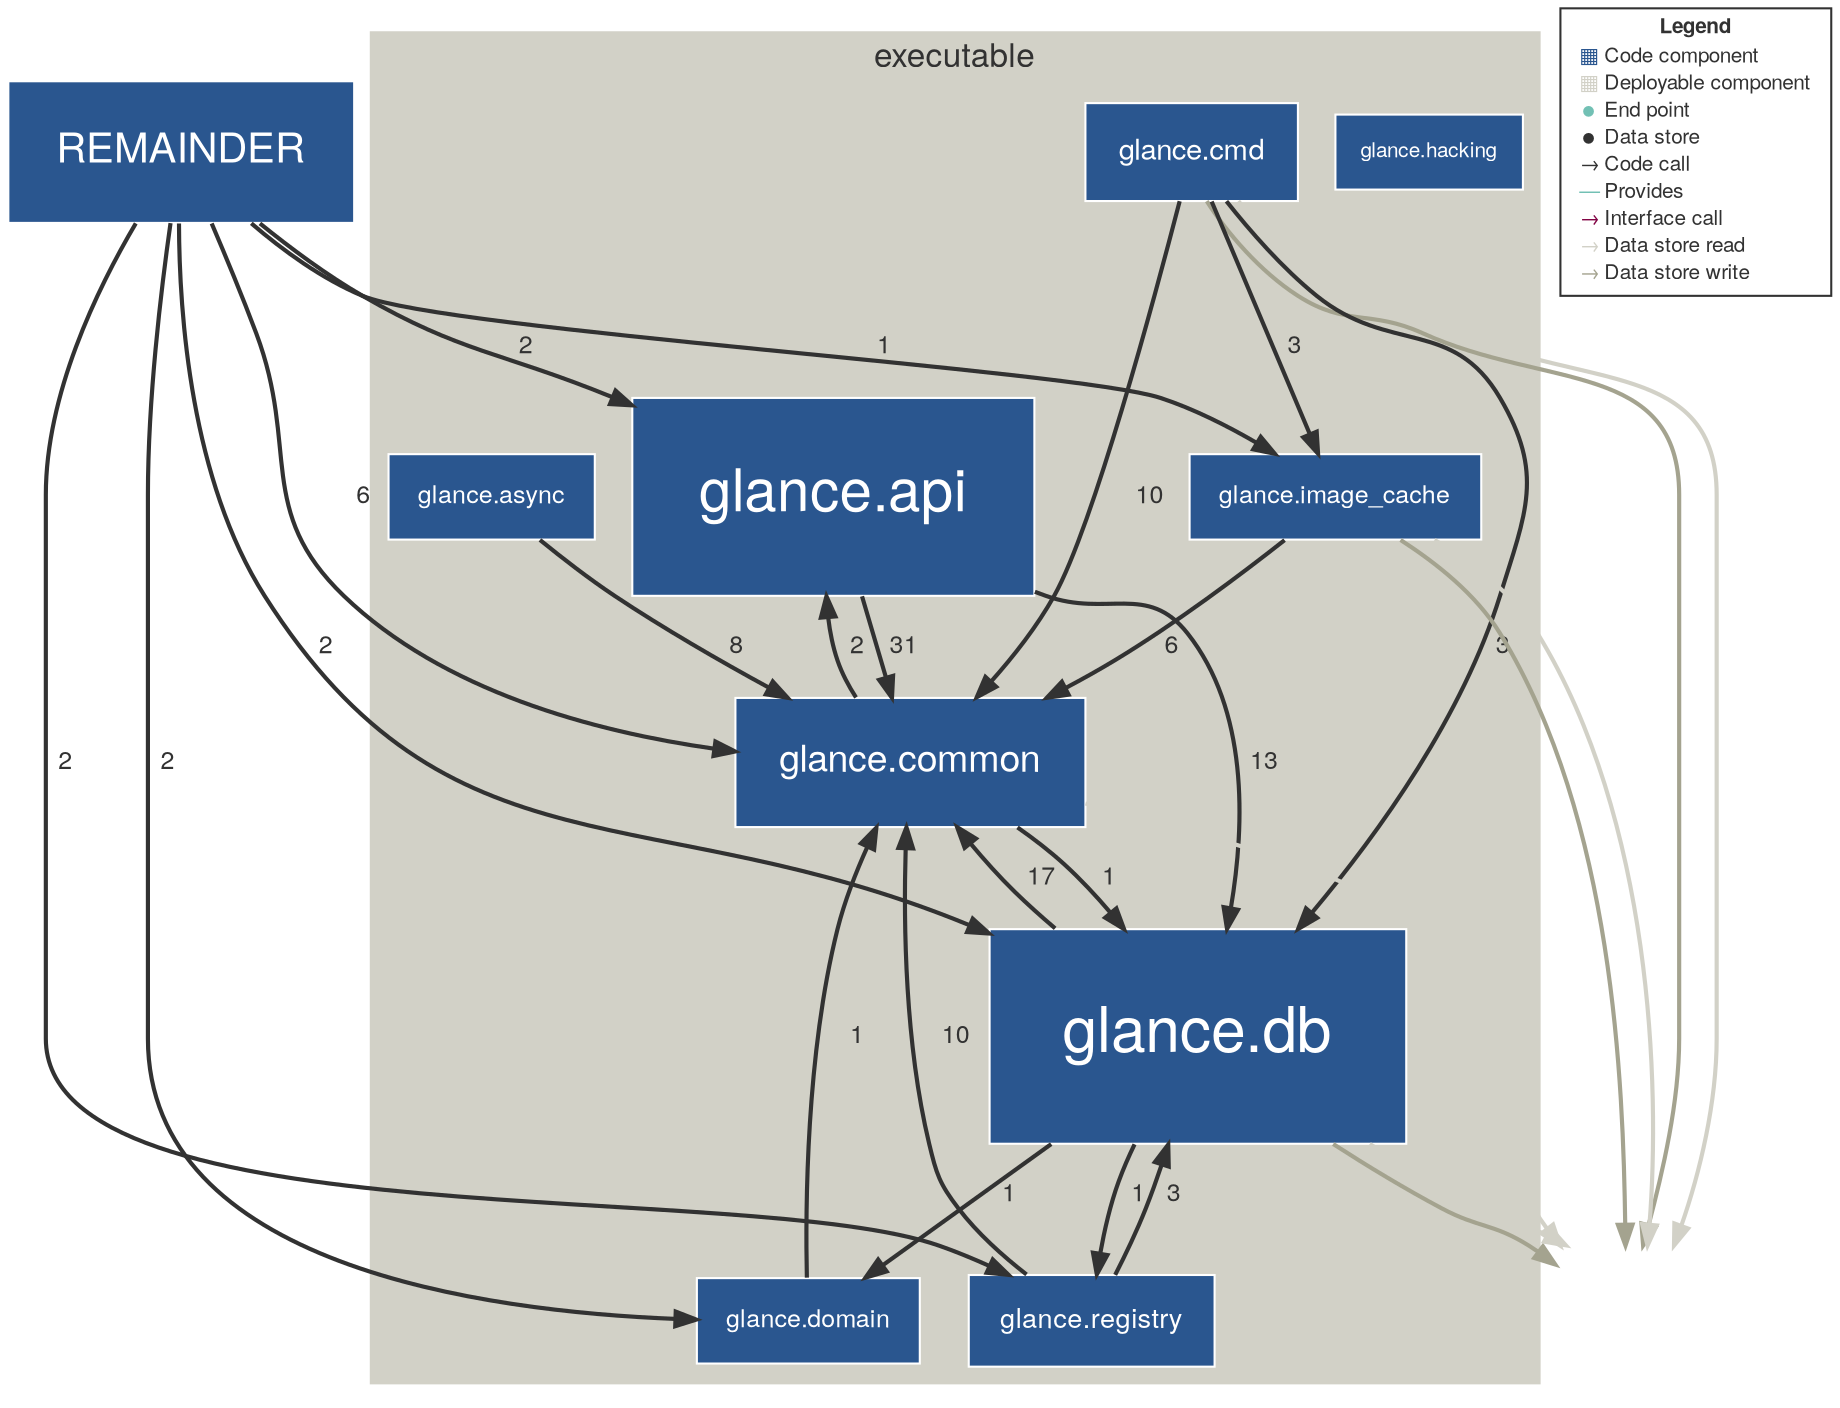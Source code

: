 digraph "Graph" {
compound=true
rankdir=TD
"REMAINDER@NOT_DEPLOYED" [ shape="box" style="filled" fillcolor="#2A568F" penwidth="1" color="#FFFFFF" fontname="Helvetica Neue" fontcolor="#FFFFFF" fontsize="20" margin="0.32" label="REMAINDER" ]
"2d3aa6bd-10d6-4e2d-ad43-be2a24e1e22e@NOT_DEPLOYED" [ shape="box" penwidth="0" fontname="Helvetica Neue" fontcolor="#323232" fontsize="16" image="icon-datastore.png" width="1.000" height="1.000" fixedsize="true" label="" ]
subgraph "cluster-glance" {
style="filled"
color="#D2D1C7"
fontname="Helvetica Neue"
fontsize="16"
fontcolor="#323232"
label="executable"
"glance.api@glance" [ shape="box" style="filled" fillcolor="#2A568F" penwidth="1" color="#FFFFFF" fontname="Helvetica Neue" fontcolor="#FFFFFF" fontsize="28" margin="0.448" label="glance.api" ]
"glance.hacking@glance" [ shape="box" style="filled" fillcolor="#2A568F" penwidth="1" color="#FFFFFF" fontname="Helvetica Neue" fontcolor="#FFFFFF" fontsize="10" margin="0.16" label="glance.hacking" ]
"glance.cmd@glance" [ shape="box" style="filled" fillcolor="#2A568F" penwidth="1" color="#FFFFFF" fontname="Helvetica Neue" fontcolor="#FFFFFF" fontsize="14" margin="0.224" label="glance.cmd" ]
"glance.common@glance" [ shape="box" style="filled" fillcolor="#2A568F" penwidth="1" color="#FFFFFF" fontname="Helvetica Neue" fontcolor="#FFFFFF" fontsize="18" margin="0.28800000000000003" label="glance.common" ]
"glance.db@glance" [ shape="box" style="filled" fillcolor="#2A568F" penwidth="1" color="#FFFFFF" fontname="Helvetica Neue" fontcolor="#FFFFFF" fontsize="30" margin="0.48" label="glance.db" ]
"glance.image_cache@glance" [ shape="box" style="filled" fillcolor="#2A568F" penwidth="1" color="#FFFFFF" fontname="Helvetica Neue" fontcolor="#FFFFFF" fontsize="12" margin="0.192" label="glance.image_cache" ]
"glance.domain@glance" [ shape="box" style="filled" fillcolor="#2A568F" penwidth="1" color="#FFFFFF" fontname="Helvetica Neue" fontcolor="#FFFFFF" fontsize="12" margin="0.192" label="glance.domain" ]
"glance.async@glance" [ shape="box" style="filled" fillcolor="#2A568F" penwidth="1" color="#FFFFFF" fontname="Helvetica Neue" fontcolor="#FFFFFF" fontsize="12" margin="0.192" label="glance.async" ]
"glance.registry@glance" [ shape="box" style="filled" fillcolor="#2A568F" penwidth="1" color="#FFFFFF" fontname="Helvetica Neue" fontcolor="#FFFFFF" fontsize="13" margin="0.20800000000000002" label="glance.registry" ]
}
"REMAINDER@NOT_DEPLOYED" -> "glance.api@glance" [ penwidth="2" color="#323232" fontcolor="#323232" fontname="Helvetica Neue" fontsize="12" label="  2" ]
"REMAINDER@NOT_DEPLOYED" -> "glance.common@glance" [ penwidth="2" color="#323232" fontcolor="#323232" fontname="Helvetica Neue" fontsize="12" label="  6" ]
"REMAINDER@NOT_DEPLOYED" -> "glance.db@glance" [ penwidth="2" color="#323232" fontcolor="#323232" fontname="Helvetica Neue" fontsize="12" label="  2" ]
"REMAINDER@NOT_DEPLOYED" -> "glance.image_cache@glance" [ penwidth="2" color="#323232" fontcolor="#323232" fontname="Helvetica Neue" fontsize="12" label="  1" ]
"REMAINDER@NOT_DEPLOYED" -> "glance.domain@glance" [ penwidth="2" color="#323232" fontcolor="#323232" fontname="Helvetica Neue" fontsize="12" label="  2" ]
"REMAINDER@NOT_DEPLOYED" -> "glance.registry@glance" [ penwidth="2" color="#323232" fontcolor="#323232" fontname="Helvetica Neue" fontsize="12" label="  2" ]
"glance.api@glance" -> "glance.common@glance" [ penwidth="2" color="#323232" fontcolor="#323232" fontname="Helvetica Neue" fontsize="12" label="  31" ]
"glance.api@glance" -> "glance.db@glance" [ penwidth="2" color="#323232" fontcolor="#323232" fontname="Helvetica Neue" fontsize="12" label="  13" ]
"glance.cmd@glance" -> "2d3aa6bd-10d6-4e2d-ad43-be2a24e1e22e@NOT_DEPLOYED" [ penwidth="2" color="#A4A38F" fontcolor="#A4A38F" fontname="Helvetica Neue" fontsize="12" label="" ]
"glance.cmd@glance" -> "2d3aa6bd-10d6-4e2d-ad43-be2a24e1e22e@NOT_DEPLOYED" [ penwidth="2" color="#D2D1C7" fontcolor="#D2D1C7" fontname="Helvetica Neue" fontsize="12" label="" ]
"glance.cmd@glance" -> "glance.common@glance" [ penwidth="2" color="#323232" fontcolor="#323232" fontname="Helvetica Neue" fontsize="12" label="  10" ]
"glance.cmd@glance" -> "glance.db@glance" [ penwidth="2" color="#323232" fontcolor="#323232" fontname="Helvetica Neue" fontsize="12" label="  3" ]
"glance.cmd@glance" -> "glance.image_cache@glance" [ penwidth="2" color="#323232" fontcolor="#323232" fontname="Helvetica Neue" fontsize="12" label="  3" ]
"glance.common@glance" -> "2d3aa6bd-10d6-4e2d-ad43-be2a24e1e22e@NOT_DEPLOYED" [ penwidth="2" color="#D2D1C7" fontcolor="#D2D1C7" fontname="Helvetica Neue" fontsize="12" label="" ]
"glance.common@glance" -> "glance.api@glance" [ penwidth="2" color="#323232" fontcolor="#323232" fontname="Helvetica Neue" fontsize="12" label="  2" ]
"glance.common@glance" -> "glance.db@glance" [ penwidth="2" color="#323232" fontcolor="#323232" fontname="Helvetica Neue" fontsize="12" label="  1" ]
"glance.db@glance" -> "2d3aa6bd-10d6-4e2d-ad43-be2a24e1e22e@NOT_DEPLOYED" [ penwidth="2" color="#A4A38F" fontcolor="#A4A38F" fontname="Helvetica Neue" fontsize="12" label="" ]
"glance.db@glance" -> "2d3aa6bd-10d6-4e2d-ad43-be2a24e1e22e@NOT_DEPLOYED" [ penwidth="2" color="#D2D1C7" fontcolor="#D2D1C7" fontname="Helvetica Neue" fontsize="12" label="" ]
"glance.db@glance" -> "glance.common@glance" [ penwidth="2" color="#323232" fontcolor="#323232" fontname="Helvetica Neue" fontsize="12" label="  17" ]
"glance.db@glance" -> "glance.domain@glance" [ penwidth="2" color="#323232" fontcolor="#323232" fontname="Helvetica Neue" fontsize="12" label="  1" ]
"glance.db@glance" -> "glance.registry@glance" [ penwidth="2" color="#323232" fontcolor="#323232" fontname="Helvetica Neue" fontsize="12" label="  1" ]
"glance.image_cache@glance" -> "2d3aa6bd-10d6-4e2d-ad43-be2a24e1e22e@NOT_DEPLOYED" [ penwidth="2" color="#A4A38F" fontcolor="#A4A38F" fontname="Helvetica Neue" fontsize="12" label="" ]
"glance.image_cache@glance" -> "2d3aa6bd-10d6-4e2d-ad43-be2a24e1e22e@NOT_DEPLOYED" [ penwidth="2" color="#D2D1C7" fontcolor="#D2D1C7" fontname="Helvetica Neue" fontsize="12" label="" ]
"glance.image_cache@glance" -> "glance.common@glance" [ penwidth="2" color="#323232" fontcolor="#323232" fontname="Helvetica Neue" fontsize="12" label="  6" ]
"glance.domain@glance" -> "glance.common@glance" [ penwidth="2" color="#323232" fontcolor="#323232" fontname="Helvetica Neue" fontsize="12" label="  1" ]
"glance.async@glance" -> "glance.common@glance" [ penwidth="2" color="#323232" fontcolor="#323232" fontname="Helvetica Neue" fontsize="12" label="  8" ]
"glance.registry@glance" -> "glance.common@glance" [ penwidth="2" color="#323232" fontcolor="#323232" fontname="Helvetica Neue" fontsize="12" label="  10" ]
"glance.registry@glance" -> "glance.db@glance" [ penwidth="2" color="#323232" fontcolor="#323232" fontname="Helvetica Neue" fontsize="12" label="  3" ]
"LEGEND" [ shape="box" style="filled" fillcolor="#FFFFFF" penwidth="1" color="#323232" fontname="Helvetica Neue" fontcolor="#323232" fontsize="10" label=<<TABLE BORDER="0" CELLPADDING="1" CELLSPACING="0">
<TR><TD COLSPAN="2"><B>Legend</B></TD></TR>
<TR><TD><FONT COLOR="#2A568F">&#9638;</FONT></TD><TD ALIGN="left">Code component</TD></TR>
<TR><TD><FONT COLOR="#D2D1C7">&#9638;</FONT></TD><TD ALIGN="left">Deployable component</TD></TR>
<TR><TD><FONT COLOR="#72C0B4">&#9679;</FONT></TD><TD ALIGN="left">End point</TD></TR>
<TR><TD><FONT COLOR="#323232">&#9679;</FONT></TD><TD ALIGN="left">Data store</TD></TR>
<TR><TD><FONT COLOR="#323232">&rarr;</FONT></TD><TD ALIGN="left">Code call</TD></TR>
<TR><TD><FONT COLOR="#72C0B4">&#8212;</FONT></TD><TD ALIGN="left">Provides</TD></TR>
<TR><TD><FONT COLOR="#820445">&rarr;</FONT></TD><TD ALIGN="left">Interface call</TD></TR>
<TR><TD><FONT COLOR="#D2D1C7">&rarr;</FONT></TD><TD ALIGN="left">Data store read</TD></TR>
<TR><TD><FONT COLOR="#A4A38F">&rarr;</FONT></TD><TD ALIGN="left">Data store write</TD></TR>
</TABLE>
>  ]
}
